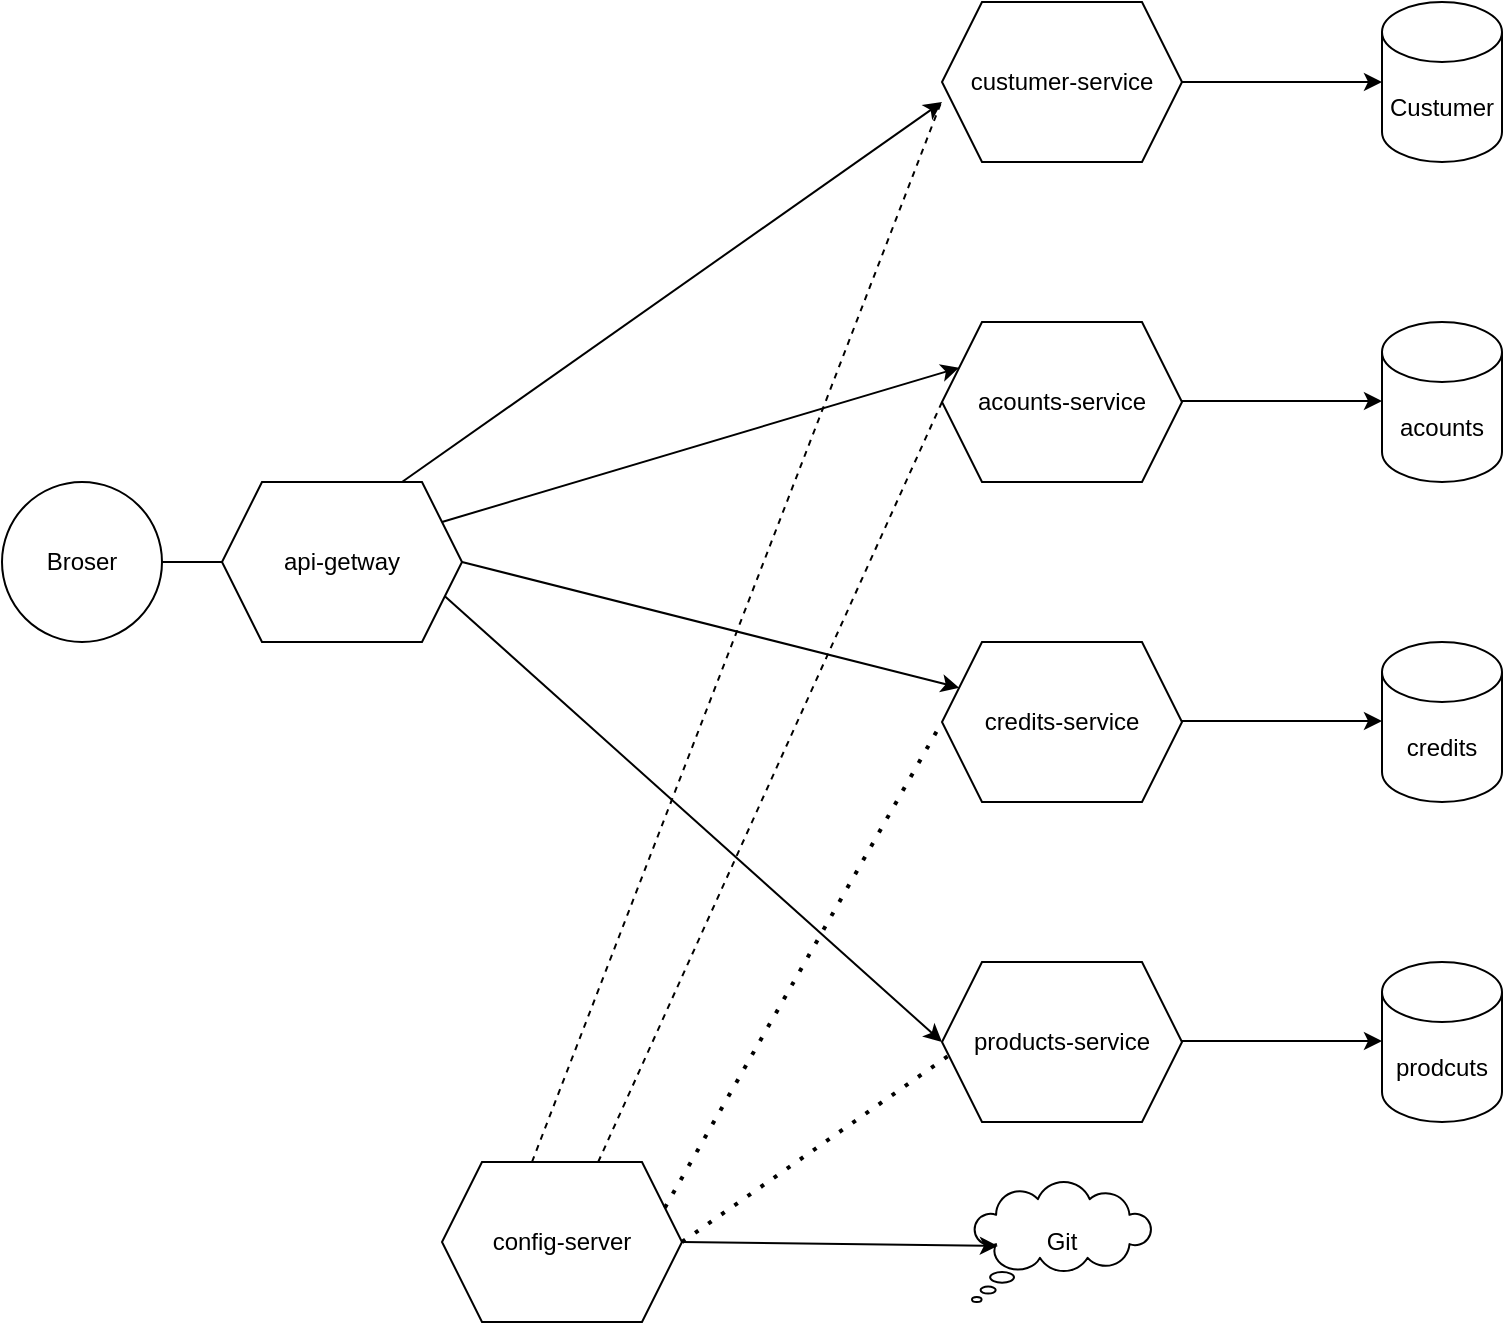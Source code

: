<mxfile version="20.4.0" type="github">
  <diagram id="3GrmIsDeJTuAdP56ZO4b" name="Página-1">
    <mxGraphModel dx="1422" dy="762" grid="1" gridSize="10" guides="1" tooltips="1" connect="1" arrows="1" fold="1" page="1" pageScale="1" pageWidth="827" pageHeight="1169" math="0" shadow="0">
      <root>
        <mxCell id="0" />
        <mxCell id="1" parent="0" />
        <mxCell id="cDcl2m6ihmtYbbKUVlXN-1" value="Custumer" style="shape=cylinder3;whiteSpace=wrap;html=1;boundedLbl=1;backgroundOutline=1;size=15;" vertex="1" parent="1">
          <mxGeometry x="720" y="40" width="60" height="80" as="geometry" />
        </mxCell>
        <mxCell id="cDcl2m6ihmtYbbKUVlXN-2" value="prodcuts" style="shape=cylinder3;whiteSpace=wrap;html=1;boundedLbl=1;backgroundOutline=1;size=15;" vertex="1" parent="1">
          <mxGeometry x="720" y="520" width="60" height="80" as="geometry" />
        </mxCell>
        <mxCell id="cDcl2m6ihmtYbbKUVlXN-3" value="acounts" style="shape=cylinder3;whiteSpace=wrap;html=1;boundedLbl=1;backgroundOutline=1;size=15;" vertex="1" parent="1">
          <mxGeometry x="720" y="200" width="60" height="80" as="geometry" />
        </mxCell>
        <mxCell id="cDcl2m6ihmtYbbKUVlXN-4" value="credits" style="shape=cylinder3;whiteSpace=wrap;html=1;boundedLbl=1;backgroundOutline=1;size=15;" vertex="1" parent="1">
          <mxGeometry x="720" y="360" width="60" height="80" as="geometry" />
        </mxCell>
        <mxCell id="cDcl2m6ihmtYbbKUVlXN-5" value="custumer-service" style="shape=hexagon;perimeter=hexagonPerimeter2;whiteSpace=wrap;html=1;fixedSize=1;" vertex="1" parent="1">
          <mxGeometry x="500" y="40" width="120" height="80" as="geometry" />
        </mxCell>
        <mxCell id="cDcl2m6ihmtYbbKUVlXN-6" value="acounts-service" style="shape=hexagon;perimeter=hexagonPerimeter2;whiteSpace=wrap;html=1;fixedSize=1;" vertex="1" parent="1">
          <mxGeometry x="500" y="200" width="120" height="80" as="geometry" />
        </mxCell>
        <mxCell id="cDcl2m6ihmtYbbKUVlXN-7" value="credits-service" style="shape=hexagon;perimeter=hexagonPerimeter2;whiteSpace=wrap;html=1;fixedSize=1;" vertex="1" parent="1">
          <mxGeometry x="500" y="360" width="120" height="80" as="geometry" />
        </mxCell>
        <mxCell id="cDcl2m6ihmtYbbKUVlXN-8" value="products-service" style="shape=hexagon;perimeter=hexagonPerimeter2;whiteSpace=wrap;html=1;fixedSize=1;" vertex="1" parent="1">
          <mxGeometry x="500" y="520" width="120" height="80" as="geometry" />
        </mxCell>
        <mxCell id="cDcl2m6ihmtYbbKUVlXN-10" value="config-server" style="shape=hexagon;perimeter=hexagonPerimeter2;whiteSpace=wrap;html=1;fixedSize=1;" vertex="1" parent="1">
          <mxGeometry x="250" y="620" width="120" height="80" as="geometry" />
        </mxCell>
        <mxCell id="cDcl2m6ihmtYbbKUVlXN-11" value="Broser" style="ellipse;whiteSpace=wrap;html=1;aspect=fixed;" vertex="1" parent="1">
          <mxGeometry x="30" y="280" width="80" height="80" as="geometry" />
        </mxCell>
        <mxCell id="cDcl2m6ihmtYbbKUVlXN-12" value="" style="endArrow=none;html=1;rounded=0;exitX=1;exitY=0.5;exitDx=0;exitDy=0;entryX=0;entryY=0.5;entryDx=0;entryDy=0;" edge="1" parent="1" source="cDcl2m6ihmtYbbKUVlXN-11" target="cDcl2m6ihmtYbbKUVlXN-31">
          <mxGeometry width="50" height="50" relative="1" as="geometry">
            <mxPoint x="390" y="390" as="sourcePoint" />
            <mxPoint x="210" y="320" as="targetPoint" />
          </mxGeometry>
        </mxCell>
        <mxCell id="cDcl2m6ihmtYbbKUVlXN-17" value="" style="endArrow=classic;html=1;rounded=0;exitX=1;exitY=0.5;exitDx=0;exitDy=0;entryX=0;entryY=0.5;entryDx=0;entryDy=0;entryPerimeter=0;" edge="1" parent="1" source="cDcl2m6ihmtYbbKUVlXN-5" target="cDcl2m6ihmtYbbKUVlXN-1">
          <mxGeometry width="50" height="50" relative="1" as="geometry">
            <mxPoint x="660" y="90" as="sourcePoint" />
            <mxPoint x="710" y="40" as="targetPoint" />
          </mxGeometry>
        </mxCell>
        <mxCell id="cDcl2m6ihmtYbbKUVlXN-18" value="" style="endArrow=classic;html=1;rounded=0;exitX=1;exitY=0.5;exitDx=0;exitDy=0;entryX=0;entryY=0.5;entryDx=0;entryDy=0;entryPerimeter=0;" edge="1" parent="1">
          <mxGeometry width="50" height="50" relative="1" as="geometry">
            <mxPoint x="620" y="239.5" as="sourcePoint" />
            <mxPoint x="720" y="239.5" as="targetPoint" />
          </mxGeometry>
        </mxCell>
        <mxCell id="cDcl2m6ihmtYbbKUVlXN-19" value="" style="endArrow=classic;html=1;rounded=0;exitX=1;exitY=0.5;exitDx=0;exitDy=0;entryX=0;entryY=0.5;entryDx=0;entryDy=0;entryPerimeter=0;" edge="1" parent="1">
          <mxGeometry width="50" height="50" relative="1" as="geometry">
            <mxPoint x="620" y="399.5" as="sourcePoint" />
            <mxPoint x="720" y="399.5" as="targetPoint" />
          </mxGeometry>
        </mxCell>
        <mxCell id="cDcl2m6ihmtYbbKUVlXN-20" value="" style="endArrow=classic;html=1;rounded=0;exitX=1;exitY=0.5;exitDx=0;exitDy=0;entryX=0;entryY=0.5;entryDx=0;entryDy=0;entryPerimeter=0;" edge="1" parent="1">
          <mxGeometry width="50" height="50" relative="1" as="geometry">
            <mxPoint x="620" y="559.5" as="sourcePoint" />
            <mxPoint x="720" y="559.5" as="targetPoint" />
          </mxGeometry>
        </mxCell>
        <mxCell id="cDcl2m6ihmtYbbKUVlXN-25" value="" style="endArrow=none;dashed=1;html=1;rounded=0;entryX=0;entryY=0.613;entryDx=0;entryDy=0;entryPerimeter=0;exitX=0.375;exitY=0;exitDx=0;exitDy=0;" edge="1" parent="1" source="cDcl2m6ihmtYbbKUVlXN-10" target="cDcl2m6ihmtYbbKUVlXN-5">
          <mxGeometry width="50" height="50" relative="1" as="geometry">
            <mxPoint x="390" y="390" as="sourcePoint" />
            <mxPoint x="440" y="340" as="targetPoint" />
          </mxGeometry>
        </mxCell>
        <mxCell id="cDcl2m6ihmtYbbKUVlXN-26" value="" style="endArrow=none;dashed=1;html=1;rounded=0;entryX=0;entryY=0.5;entryDx=0;entryDy=0;" edge="1" parent="1" source="cDcl2m6ihmtYbbKUVlXN-10" target="cDcl2m6ihmtYbbKUVlXN-6">
          <mxGeometry width="50" height="50" relative="1" as="geometry">
            <mxPoint x="390" y="390" as="sourcePoint" />
            <mxPoint x="440" y="340" as="targetPoint" />
          </mxGeometry>
        </mxCell>
        <mxCell id="cDcl2m6ihmtYbbKUVlXN-27" value="" style="endArrow=none;dashed=1;html=1;dashPattern=1 3;strokeWidth=2;rounded=0;entryX=0;entryY=0.5;entryDx=0;entryDy=0;exitX=1;exitY=0.25;exitDx=0;exitDy=0;" edge="1" parent="1" source="cDcl2m6ihmtYbbKUVlXN-10" target="cDcl2m6ihmtYbbKUVlXN-7">
          <mxGeometry width="50" height="50" relative="1" as="geometry">
            <mxPoint x="390" y="390" as="sourcePoint" />
            <mxPoint x="440" y="340" as="targetPoint" />
          </mxGeometry>
        </mxCell>
        <mxCell id="cDcl2m6ihmtYbbKUVlXN-28" value="" style="endArrow=none;dashed=1;html=1;dashPattern=1 3;strokeWidth=2;rounded=0;entryX=0.025;entryY=0.588;entryDx=0;entryDy=0;entryPerimeter=0;exitX=1;exitY=0.5;exitDx=0;exitDy=0;" edge="1" parent="1" source="cDcl2m6ihmtYbbKUVlXN-10" target="cDcl2m6ihmtYbbKUVlXN-8">
          <mxGeometry width="50" height="50" relative="1" as="geometry">
            <mxPoint x="390" y="390" as="sourcePoint" />
            <mxPoint x="440" y="340" as="targetPoint" />
          </mxGeometry>
        </mxCell>
        <mxCell id="cDcl2m6ihmtYbbKUVlXN-29" value="Git" style="whiteSpace=wrap;html=1;shape=mxgraph.basic.cloud_callout" vertex="1" parent="1">
          <mxGeometry x="515" y="630" width="90" height="60" as="geometry" />
        </mxCell>
        <mxCell id="cDcl2m6ihmtYbbKUVlXN-30" value="" style="endArrow=classic;html=1;rounded=0;entryX=0.144;entryY=0.533;entryDx=0;entryDy=0;entryPerimeter=0;exitX=1;exitY=0.5;exitDx=0;exitDy=0;" edge="1" parent="1" source="cDcl2m6ihmtYbbKUVlXN-10" target="cDcl2m6ihmtYbbKUVlXN-29">
          <mxGeometry width="50" height="50" relative="1" as="geometry">
            <mxPoint x="420" y="685" as="sourcePoint" />
            <mxPoint x="470" y="635" as="targetPoint" />
          </mxGeometry>
        </mxCell>
        <mxCell id="cDcl2m6ihmtYbbKUVlXN-31" value="api-getway" style="shape=hexagon;perimeter=hexagonPerimeter2;whiteSpace=wrap;html=1;fixedSize=1;" vertex="1" parent="1">
          <mxGeometry x="140" y="280" width="120" height="80" as="geometry" />
        </mxCell>
        <mxCell id="cDcl2m6ihmtYbbKUVlXN-32" value="" style="endArrow=classic;html=1;rounded=0;" edge="1" parent="1">
          <mxGeometry width="50" height="50" relative="1" as="geometry">
            <mxPoint x="230" y="280" as="sourcePoint" />
            <mxPoint x="500" y="90" as="targetPoint" />
          </mxGeometry>
        </mxCell>
        <mxCell id="cDcl2m6ihmtYbbKUVlXN-33" value="" style="endArrow=classic;html=1;rounded=0;entryX=0;entryY=0.25;entryDx=0;entryDy=0;" edge="1" parent="1" target="cDcl2m6ihmtYbbKUVlXN-6">
          <mxGeometry width="50" height="50" relative="1" as="geometry">
            <mxPoint x="250" y="300" as="sourcePoint" />
            <mxPoint x="520" y="110" as="targetPoint" />
          </mxGeometry>
        </mxCell>
        <mxCell id="cDcl2m6ihmtYbbKUVlXN-34" value="" style="endArrow=classic;html=1;rounded=0;exitX=1;exitY=0.5;exitDx=0;exitDy=0;entryX=0;entryY=0.25;entryDx=0;entryDy=0;" edge="1" parent="1" source="cDcl2m6ihmtYbbKUVlXN-31" target="cDcl2m6ihmtYbbKUVlXN-7">
          <mxGeometry width="50" height="50" relative="1" as="geometry">
            <mxPoint x="390" y="390" as="sourcePoint" />
            <mxPoint x="440" y="340" as="targetPoint" />
          </mxGeometry>
        </mxCell>
        <mxCell id="cDcl2m6ihmtYbbKUVlXN-35" value="" style="endArrow=classic;html=1;rounded=0;exitX=1;exitY=0.75;exitDx=0;exitDy=0;entryX=0;entryY=0.5;entryDx=0;entryDy=0;" edge="1" parent="1" source="cDcl2m6ihmtYbbKUVlXN-31" target="cDcl2m6ihmtYbbKUVlXN-8">
          <mxGeometry width="50" height="50" relative="1" as="geometry">
            <mxPoint x="390" y="390" as="sourcePoint" />
            <mxPoint x="440" y="340" as="targetPoint" />
          </mxGeometry>
        </mxCell>
      </root>
    </mxGraphModel>
  </diagram>
</mxfile>
